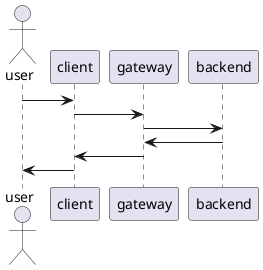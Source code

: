 @startuml
actor user

user -> client
client -> gateway
gateway -> backend
gateway <- backend
client <- gateway
user <- client

@enduml

